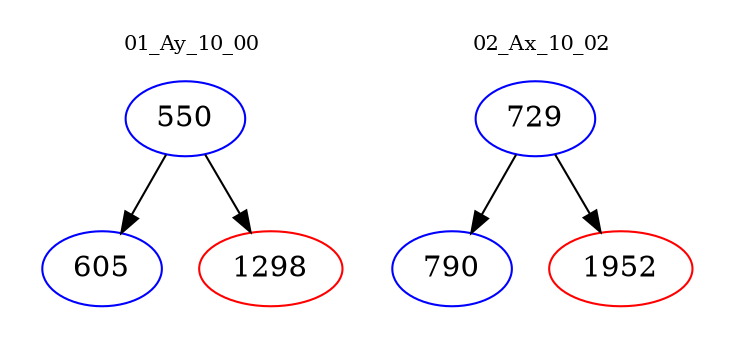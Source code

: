 digraph{
subgraph cluster_0 {
color = white
label = "01_Ay_10_00";
fontsize=10;
T0_550 [label="550", color="blue"]
T0_550 -> T0_605 [color="black"]
T0_605 [label="605", color="blue"]
T0_550 -> T0_1298 [color="black"]
T0_1298 [label="1298", color="red"]
}
subgraph cluster_1 {
color = white
label = "02_Ax_10_02";
fontsize=10;
T1_729 [label="729", color="blue"]
T1_729 -> T1_790 [color="black"]
T1_790 [label="790", color="blue"]
T1_729 -> T1_1952 [color="black"]
T1_1952 [label="1952", color="red"]
}
}
